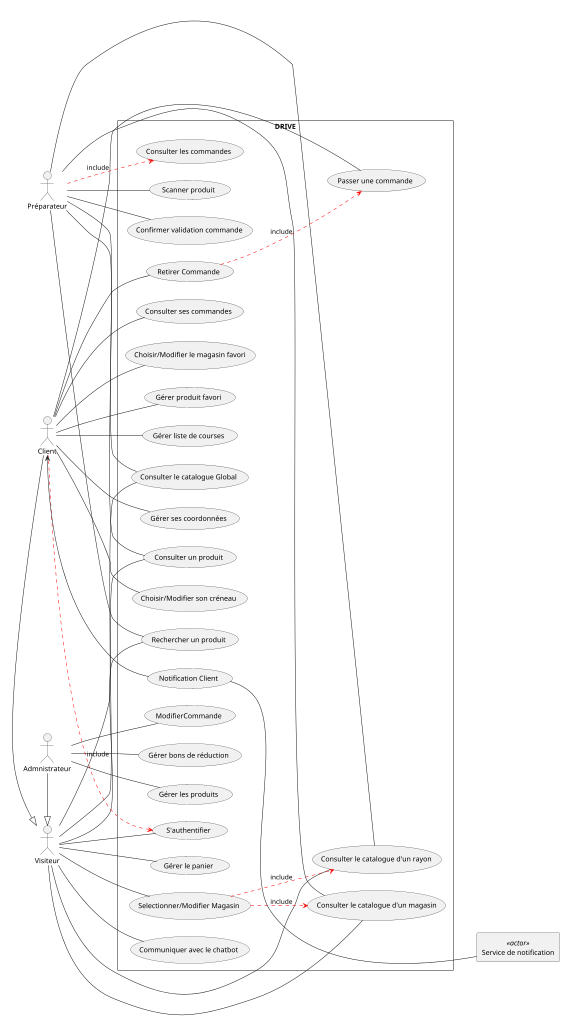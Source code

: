 @startuml Usecase

scale 0.50

:Visiteur: as V
:Client: as C
:Préparateur: as P
:Admnistrateur: as Ad

agent "Service de notification" <<actor>> as ServiceNotif

C -|> V
Ad -|> V

rectangle DRIVE {

(Rechercher un produit) as RechercherProduit
(Consulter le catalogue Global) as ConsulterCatalogueGlobal
(Consulter le catalogue d'un rayon) as ConsulterRayon
(Consulter le catalogue d'un magasin) as ConsulterCatalogueMagasin
(Consulter un produit) as ConsulterProduit
(S'authentifier) as Auth
(Gérer le panier) as GererPanier
(Passer une commande) as PasserCommande
(Consulter ses commandes) as ConsulterCommandeClient
(Consulter les commandes) as ConsulterCommandes
(Selectionner/Modifier Magasin) as SelectionMagasin
(Choisir/Modifier le magasin favori) as ChoisirMagasinFavoris
(Gérer produit favori) as GererProduitsFavoris
(Gérer liste de courses) as GererListeCourses
(Gérer ses coordonnées) as GererCoordonnees
(Choisir/Modifier son créneau) as ChoisirCreneau
(Gérer les produits) as GérerProduits
(ModifierCommande) as ModifierCommande
(Gérer bons de réduction) as GererBonsReduction
(Communiquer avec le chatbot) as CommunicationChatBot
(Scanner produit) as ScannerProduit
(Confirmer validation commande) as ValiderPrepCommande
(Notification Client) as NotifClient
(Retirer Commande) as RetirerCommande

}



left to right direction
V -- Auth
V -- SelectionMagasin 
V -- GererPanier
V -- ConsulterCatalogueGlobal
V -- ConsulterRayon
V -- ConsulterCatalogueMagasin
V -- ConsulterProduit
V -- RechercherProduit
V -- CommunicationChatBot

SelectionMagasin ..> ConsulterCatalogueMagasin  #red : include
SelectionMagasin ..> ConsulterRayon  #red : include

Auth <.. C #red : include

NotifClient --- ServiceNotif
NotifClient --> C


C -- ChoisirCreneau
C -- PasserCommande
C -- ConsulterCommandeClient
C -- ChoisirMagasinFavoris 
C -- GererListeCourses
C -- GererCoordonnees
C -- GererProduitsFavoris
C -- RetirerCommande

RetirerCommande ..> PasserCommande #red:include


P ..> ConsulterCommandes #red : include
P -- ConsulterCatalogueGlobal
P -- ConsulterRayon
P -- ConsulterCatalogueMagasin
P -- ConsulterProduit
P -- RechercherProduit
P -- ScannerProduit
P -- ValiderPrepCommande



Ad -- GérerProduits
Ad -- ModifierCommande
Ad -- GererBonsReduction






@enduml